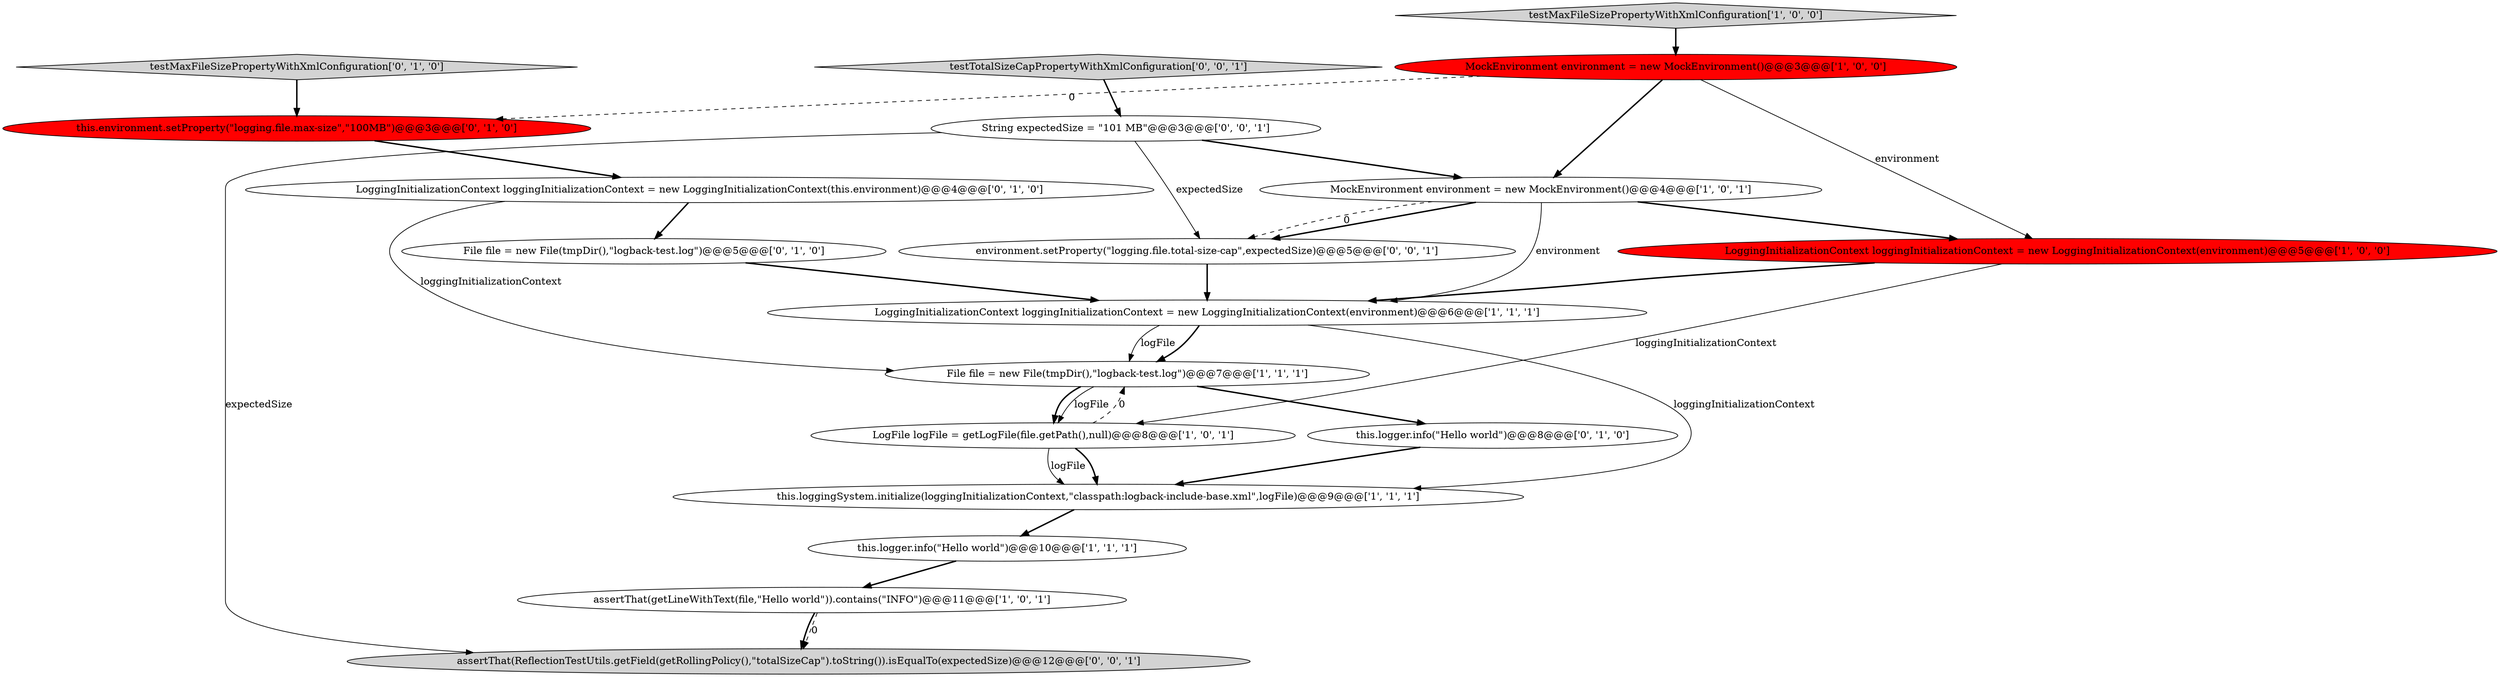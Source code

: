 digraph {
4 [style = filled, label = "MockEnvironment environment = new MockEnvironment()@@@3@@@['1', '0', '0']", fillcolor = red, shape = ellipse image = "AAA1AAABBB1BBB"];
2 [style = filled, label = "LoggingInitializationContext loggingInitializationContext = new LoggingInitializationContext(environment)@@@6@@@['1', '1', '1']", fillcolor = white, shape = ellipse image = "AAA0AAABBB1BBB"];
6 [style = filled, label = "LogFile logFile = getLogFile(file.getPath(),null)@@@8@@@['1', '0', '1']", fillcolor = white, shape = ellipse image = "AAA0AAABBB1BBB"];
0 [style = filled, label = "assertThat(getLineWithText(file,\"Hello world\")).contains(\"INFO\")@@@11@@@['1', '0', '1']", fillcolor = white, shape = ellipse image = "AAA0AAABBB1BBB"];
1 [style = filled, label = "LoggingInitializationContext loggingInitializationContext = new LoggingInitializationContext(environment)@@@5@@@['1', '0', '0']", fillcolor = red, shape = ellipse image = "AAA1AAABBB1BBB"];
3 [style = filled, label = "File file = new File(tmpDir(),\"logback-test.log\")@@@7@@@['1', '1', '1']", fillcolor = white, shape = ellipse image = "AAA0AAABBB1BBB"];
7 [style = filled, label = "testMaxFileSizePropertyWithXmlConfiguration['1', '0', '0']", fillcolor = lightgray, shape = diamond image = "AAA0AAABBB1BBB"];
11 [style = filled, label = "this.logger.info(\"Hello world\")@@@8@@@['0', '1', '0']", fillcolor = white, shape = ellipse image = "AAA0AAABBB2BBB"];
10 [style = filled, label = "this.environment.setProperty(\"logging.file.max-size\",\"100MB\")@@@3@@@['0', '1', '0']", fillcolor = red, shape = ellipse image = "AAA1AAABBB2BBB"];
8 [style = filled, label = "this.loggingSystem.initialize(loggingInitializationContext,\"classpath:logback-include-base.xml\",logFile)@@@9@@@['1', '1', '1']", fillcolor = white, shape = ellipse image = "AAA0AAABBB1BBB"];
12 [style = filled, label = "File file = new File(tmpDir(),\"logback-test.log\")@@@5@@@['0', '1', '0']", fillcolor = white, shape = ellipse image = "AAA0AAABBB2BBB"];
15 [style = filled, label = "environment.setProperty(\"logging.file.total-size-cap\",expectedSize)@@@5@@@['0', '0', '1']", fillcolor = white, shape = ellipse image = "AAA0AAABBB3BBB"];
5 [style = filled, label = "this.logger.info(\"Hello world\")@@@10@@@['1', '1', '1']", fillcolor = white, shape = ellipse image = "AAA0AAABBB1BBB"];
18 [style = filled, label = "assertThat(ReflectionTestUtils.getField(getRollingPolicy(),\"totalSizeCap\").toString()).isEqualTo(expectedSize)@@@12@@@['0', '0', '1']", fillcolor = lightgray, shape = ellipse image = "AAA0AAABBB3BBB"];
17 [style = filled, label = "String expectedSize = \"101 MB\"@@@3@@@['0', '0', '1']", fillcolor = white, shape = ellipse image = "AAA0AAABBB3BBB"];
16 [style = filled, label = "testTotalSizeCapPropertyWithXmlConfiguration['0', '0', '1']", fillcolor = lightgray, shape = diamond image = "AAA0AAABBB3BBB"];
14 [style = filled, label = "testMaxFileSizePropertyWithXmlConfiguration['0', '1', '0']", fillcolor = lightgray, shape = diamond image = "AAA0AAABBB2BBB"];
9 [style = filled, label = "MockEnvironment environment = new MockEnvironment()@@@4@@@['1', '0', '1']", fillcolor = white, shape = ellipse image = "AAA0AAABBB1BBB"];
13 [style = filled, label = "LoggingInitializationContext loggingInitializationContext = new LoggingInitializationContext(this.environment)@@@4@@@['0', '1', '0']", fillcolor = white, shape = ellipse image = "AAA0AAABBB2BBB"];
4->9 [style = bold, label=""];
17->15 [style = solid, label="expectedSize"];
15->2 [style = bold, label=""];
1->6 [style = solid, label="loggingInitializationContext"];
2->8 [style = solid, label="loggingInitializationContext"];
17->9 [style = bold, label=""];
2->3 [style = bold, label=""];
3->11 [style = bold, label=""];
6->3 [style = dashed, label="0"];
14->10 [style = bold, label=""];
9->2 [style = solid, label="environment"];
3->6 [style = bold, label=""];
7->4 [style = bold, label=""];
16->17 [style = bold, label=""];
13->3 [style = solid, label="loggingInitializationContext"];
17->18 [style = solid, label="expectedSize"];
12->2 [style = bold, label=""];
13->12 [style = bold, label=""];
8->5 [style = bold, label=""];
5->0 [style = bold, label=""];
10->13 [style = bold, label=""];
9->15 [style = bold, label=""];
6->8 [style = bold, label=""];
6->8 [style = solid, label="logFile"];
4->1 [style = solid, label="environment"];
0->18 [style = dashed, label="0"];
11->8 [style = bold, label=""];
0->18 [style = bold, label=""];
1->2 [style = bold, label=""];
3->6 [style = solid, label="logFile"];
9->1 [style = bold, label=""];
4->10 [style = dashed, label="0"];
2->3 [style = solid, label="logFile"];
9->15 [style = dashed, label="0"];
}
